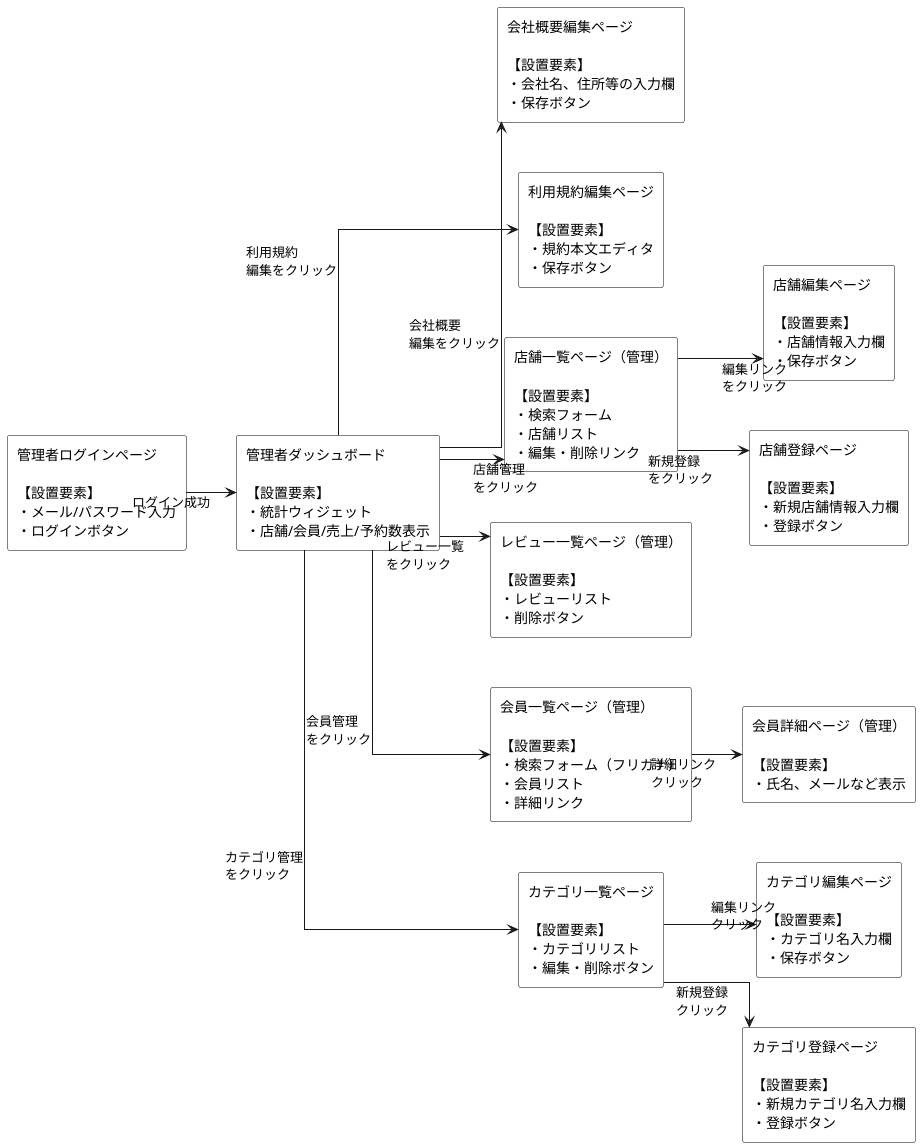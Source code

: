@startuml admin_screenflow
left to right direction
skinparam linetype ortho
skinparam defaultTextAlignment left
skinparam nodesep 50
skinparam ranksep 50
skinparam rectangle {
  BackgroundColor White
  BorderColor Black
}

' === 認証・ダッシュボード ===
rectangle "管理者ログインページ\n\n【設置要素】\n・メール/パスワード入力\n・ログインボタン" as AdminLogin
rectangle "管理者ダッシュボード\n\n【設置要素】\n・統計ウィジェット\n・店舗/会員/売上/予約数表示" as AdminDashboard

' === 基本情報設定 ===
rectangle "会社概要編集ページ\n\n【設置要素】\n・会社名、住所等の入力欄\n・保存ボタン" as CompanyInfo
rectangle "利用規約編集ページ\n\n【設置要素】\n・規約本文エディタ\n・保存ボタン" as TermsEdit

' === 店舗管理 ===
rectangle "店舗一覧ページ（管理）\n\n【設置要素】\n・検索フォーム\n・店舗リスト\n・編集・削除リンク" as StoreAdminList
rectangle "店舗編集ページ\n\n【設置要素】\n・店舗情報入力欄\n・保存ボタン" as StoreEdit
rectangle "店舗登録ページ\n\n【設置要素】\n・新規店舗情報入力欄\n・登録ボタン" as StoreCreate

' === レビュー管理 ===
rectangle "レビュー一覧ページ（管理）\n\n【設置要素】\n・レビューリスト\n・削除ボタン" as ReviewAdminList

' === 会員管理 ===
rectangle "会員一覧ページ（管理）\n\n【設置要素】\n・検索フォーム（フリガナ）\n・会員リスト\n・詳細リンク" as MemberList
rectangle "会員詳細ページ（管理）\n\n【設置要素】\n・氏名、メールなど表示" as MemberDetail

' === カテゴリ管理 ===
rectangle "カテゴリ一覧ページ\n\n【設置要素】\n・カテゴリリスト\n・編集・削除ボタン" as CategoryList
rectangle "カテゴリ編集ページ\n\n【設置要素】\n・カテゴリ名入力欄\n・保存ボタン" as CategoryEdit
rectangle "カテゴリ登録ページ\n\n【設置要素】\n・新規カテゴリ名入力欄\n・登録ボタン" as CategoryCreate

' === 遷移定義 ===
AdminLogin --> AdminDashboard : ログイン成功

AdminDashboard --> CompanyInfo : 会社概要\n編集をクリック
AdminDashboard --> TermsEdit : 利用規約\n編集をクリック

AdminDashboard --> StoreAdminList : 店舗管理\nをクリック
StoreAdminList --> StoreEdit : 編集リンク\nをクリック
StoreAdminList --> StoreCreate : 新規登録\nをクリック

AdminDashboard --> ReviewAdminList : レビュー一覧\nをクリック

AdminDashboard --> MemberList : 会員管理\nをクリック
MemberList --> MemberDetail : 詳細リンク\nクリック

AdminDashboard --> CategoryList : カテゴリ管理\nをクリック
CategoryList --> CategoryEdit : 編集リンク\nクリック
CategoryList --> CategoryCreate : 新規登録\nクリック
@enduml
